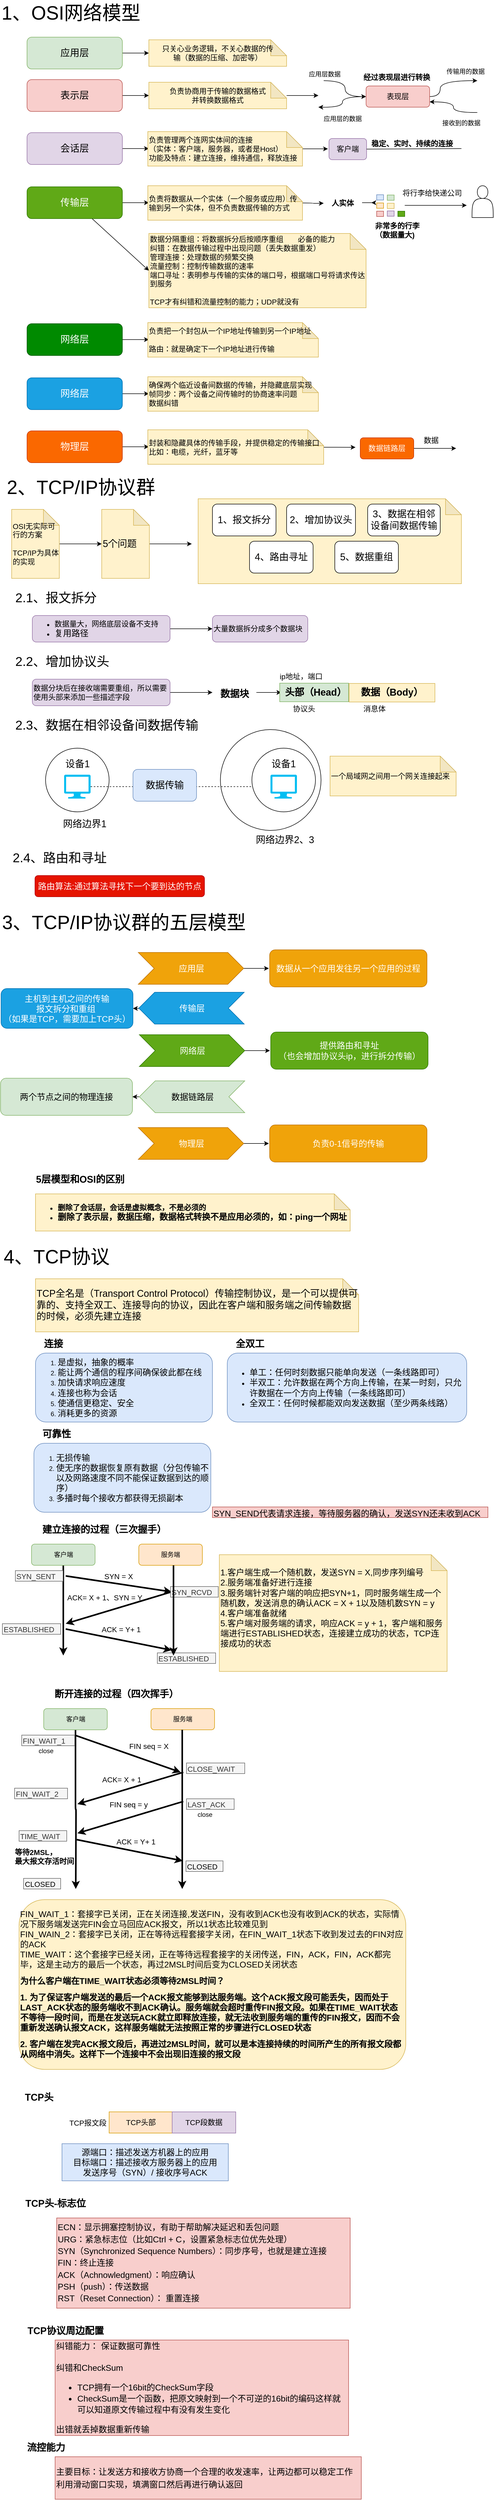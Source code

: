 <mxfile version="14.7.6" type="github">
  <diagram id="YFZ1StwL8h3iIWw-ndXK" name="第 1 页">
    <mxGraphModel dx="1038" dy="548" grid="1" gridSize="10" guides="1" tooltips="1" connect="1" arrows="1" fold="1" page="1" pageScale="1" pageWidth="827" pageHeight="1169" math="0" shadow="0">
      <root>
        <mxCell id="0" />
        <mxCell id="1" parent="0" />
        <mxCell id="ad5bp3dyQ1IMap2EAhqc-1" value="" style="ellipse;whiteSpace=wrap;html=1;aspect=fixed;" vertex="1" parent="1">
          <mxGeometry x="415" y="1375" width="190" height="190" as="geometry" />
        </mxCell>
        <mxCell id="ad5bp3dyQ1IMap2EAhqc-2" value="" style="ellipse;whiteSpace=wrap;html=1;aspect=fixed;" vertex="1" parent="1">
          <mxGeometry x="85" y="1410" width="120" height="120" as="geometry" />
        </mxCell>
        <mxCell id="ad5bp3dyQ1IMap2EAhqc-3" value="" style="shape=note;whiteSpace=wrap;html=1;backgroundOutline=1;darkOpacity=0.05;fillColor=#fff2cc;strokeColor=#d6b656;" vertex="1" parent="1">
          <mxGeometry x="373" y="940" width="497" height="160" as="geometry" />
        </mxCell>
        <mxCell id="ad5bp3dyQ1IMap2EAhqc-4" value="&lt;span style=&quot;font-size: 36px&quot;&gt;1、OSI网络模型&lt;/span&gt;" style="text;html=1;resizable=0;points=[];autosize=1;align=left;verticalAlign=top;spacingTop=-4;" vertex="1" parent="1">
          <mxGeometry width="280" height="20" as="geometry" />
        </mxCell>
        <mxCell id="ad5bp3dyQ1IMap2EAhqc-5" value="" style="edgeStyle=orthogonalEdgeStyle;rounded=0;orthogonalLoop=1;jettySize=auto;html=1;" edge="1" parent="1" source="ad5bp3dyQ1IMap2EAhqc-6">
          <mxGeometry relative="1" as="geometry">
            <mxPoint x="280" y="100" as="targetPoint" />
          </mxGeometry>
        </mxCell>
        <mxCell id="ad5bp3dyQ1IMap2EAhqc-6" value="&lt;font style=&quot;font-size: 18px&quot;&gt;应用层&lt;/font&gt;" style="rounded=1;whiteSpace=wrap;html=1;fillColor=#d5e8d4;strokeColor=#82b366;" vertex="1" parent="1">
          <mxGeometry x="50" y="70" width="180" height="60" as="geometry" />
        </mxCell>
        <mxCell id="ad5bp3dyQ1IMap2EAhqc-7" style="edgeStyle=orthogonalEdgeStyle;curved=1;rounded=0;orthogonalLoop=1;jettySize=auto;html=1;entryX=0;entryY=0.5;entryDx=0;entryDy=0;" edge="1" parent="1" target="ad5bp3dyQ1IMap2EAhqc-15">
          <mxGeometry relative="1" as="geometry">
            <mxPoint x="610" y="152" as="sourcePoint" />
          </mxGeometry>
        </mxCell>
        <mxCell id="ad5bp3dyQ1IMap2EAhqc-8" value="&lt;font style=&quot;font-size: 14px&quot;&gt;只关心业务逻辑，不关心数据的传&lt;br&gt;输（数据的压缩、加密等）&lt;/font&gt;" style="shape=note;whiteSpace=wrap;html=1;backgroundOutline=1;darkOpacity=0.05;fillColor=#fff2cc;strokeColor=#d6b656;" vertex="1" parent="1">
          <mxGeometry x="280" y="75" width="260" height="50" as="geometry" />
        </mxCell>
        <mxCell id="ad5bp3dyQ1IMap2EAhqc-9" value="" style="edgeStyle=orthogonalEdgeStyle;rounded=0;orthogonalLoop=1;jettySize=auto;html=1;" edge="1" parent="1" source="ad5bp3dyQ1IMap2EAhqc-10">
          <mxGeometry relative="1" as="geometry">
            <mxPoint x="280" y="180" as="targetPoint" />
          </mxGeometry>
        </mxCell>
        <mxCell id="ad5bp3dyQ1IMap2EAhqc-10" value="&lt;font style=&quot;font-size: 18px&quot;&gt;表示层&lt;/font&gt;" style="rounded=1;whiteSpace=wrap;html=1;fillColor=#f8cecc;strokeColor=#b85450;" vertex="1" parent="1">
          <mxGeometry x="50" y="150" width="180" height="60" as="geometry" />
        </mxCell>
        <mxCell id="ad5bp3dyQ1IMap2EAhqc-11" value="" style="edgeStyle=orthogonalEdgeStyle;rounded=0;orthogonalLoop=1;jettySize=auto;html=1;" edge="1" parent="1" source="ad5bp3dyQ1IMap2EAhqc-12">
          <mxGeometry relative="1" as="geometry">
            <mxPoint x="600" y="180" as="targetPoint" />
          </mxGeometry>
        </mxCell>
        <mxCell id="ad5bp3dyQ1IMap2EAhqc-12" value="&lt;font style=&quot;font-size: 14px&quot;&gt;负责协商用于传输的数据格式&lt;br&gt;并转换数据格式&lt;/font&gt;" style="shape=note;whiteSpace=wrap;html=1;backgroundOutline=1;darkOpacity=0.05;fillColor=#fff2cc;strokeColor=#d6b656;" vertex="1" parent="1">
          <mxGeometry x="280" y="155" width="260" height="50" as="geometry" />
        </mxCell>
        <mxCell id="ad5bp3dyQ1IMap2EAhqc-13" value="" style="edgeStyle=orthogonalEdgeStyle;curved=1;rounded=0;orthogonalLoop=1;jettySize=auto;html=1;" edge="1" parent="1" source="ad5bp3dyQ1IMap2EAhqc-15">
          <mxGeometry relative="1" as="geometry">
            <mxPoint x="900" y="152" as="targetPoint" />
            <Array as="points">
              <mxPoint x="830" y="182" />
              <mxPoint x="830" y="152" />
            </Array>
          </mxGeometry>
        </mxCell>
        <mxCell id="ad5bp3dyQ1IMap2EAhqc-14" style="edgeStyle=orthogonalEdgeStyle;curved=1;rounded=0;orthogonalLoop=1;jettySize=auto;html=1;" edge="1" parent="1" source="ad5bp3dyQ1IMap2EAhqc-15">
          <mxGeometry relative="1" as="geometry">
            <mxPoint x="600" y="202" as="targetPoint" />
          </mxGeometry>
        </mxCell>
        <mxCell id="ad5bp3dyQ1IMap2EAhqc-15" value="&lt;font style=&quot;font-size: 14px&quot;&gt;表现层&lt;/font&gt;" style="rounded=1;whiteSpace=wrap;html=1;fillColor=#f8cecc;strokeColor=#b85450;" vertex="1" parent="1">
          <mxGeometry x="690" y="162" width="120" height="40" as="geometry" />
        </mxCell>
        <mxCell id="ad5bp3dyQ1IMap2EAhqc-16" value="应用层数据" style="text;html=1;resizable=0;points=[];autosize=1;align=left;verticalAlign=top;spacingTop=-4;" vertex="1" parent="1">
          <mxGeometry x="580" y="130" width="80" height="20" as="geometry" />
        </mxCell>
        <mxCell id="ad5bp3dyQ1IMap2EAhqc-17" value="传输用的数据" style="text;html=1;resizable=0;points=[];autosize=1;align=left;verticalAlign=top;spacingTop=-4;" vertex="1" parent="1">
          <mxGeometry x="840" y="125" width="90" height="20" as="geometry" />
        </mxCell>
        <mxCell id="ad5bp3dyQ1IMap2EAhqc-18" value="&lt;font style=&quot;font-size: 14px&quot;&gt;&lt;b&gt;经过表现层进行转换&lt;/b&gt;&lt;/font&gt;" style="text;html=1;resizable=0;points=[];autosize=1;align=left;verticalAlign=top;spacingTop=-4;" vertex="1" parent="1">
          <mxGeometry x="683" y="135" width="140" height="20" as="geometry" />
        </mxCell>
        <mxCell id="ad5bp3dyQ1IMap2EAhqc-19" value="" style="edgeStyle=orthogonalEdgeStyle;rounded=0;orthogonalLoop=1;jettySize=auto;html=1;entryX=1;entryY=0.75;entryDx=0;entryDy=0;curved=1;" edge="1" parent="1" target="ad5bp3dyQ1IMap2EAhqc-15">
          <mxGeometry relative="1" as="geometry">
            <mxPoint x="900" y="212" as="sourcePoint" />
            <mxPoint x="550" y="202" as="targetPoint" />
          </mxGeometry>
        </mxCell>
        <mxCell id="ad5bp3dyQ1IMap2EAhqc-20" value="接收到的数据" style="text;html=1;resizable=0;points=[];autosize=1;align=left;verticalAlign=top;spacingTop=-4;" vertex="1" parent="1">
          <mxGeometry x="832" y="222" width="90" height="20" as="geometry" />
        </mxCell>
        <mxCell id="ad5bp3dyQ1IMap2EAhqc-21" value="应用层的数据" style="text;html=1;resizable=0;points=[];autosize=1;align=left;verticalAlign=top;spacingTop=-4;" vertex="1" parent="1">
          <mxGeometry x="608" y="214" width="90" height="20" as="geometry" />
        </mxCell>
        <mxCell id="ad5bp3dyQ1IMap2EAhqc-22" value="" style="edgeStyle=orthogonalEdgeStyle;rounded=0;orthogonalLoop=1;jettySize=auto;html=1;" edge="1" parent="1" source="ad5bp3dyQ1IMap2EAhqc-23">
          <mxGeometry relative="1" as="geometry">
            <mxPoint x="280" y="280" as="targetPoint" />
          </mxGeometry>
        </mxCell>
        <mxCell id="ad5bp3dyQ1IMap2EAhqc-23" value="&lt;font style=&quot;font-size: 18px&quot;&gt;会话层&lt;/font&gt;" style="rounded=1;whiteSpace=wrap;html=1;fillColor=#e1d5e7;strokeColor=#9673a6;" vertex="1" parent="1">
          <mxGeometry x="50" y="250" width="180" height="60" as="geometry" />
        </mxCell>
        <mxCell id="ad5bp3dyQ1IMap2EAhqc-24" value="" style="edgeStyle=orthogonalEdgeStyle;curved=1;rounded=0;orthogonalLoop=1;jettySize=auto;html=1;" edge="1" parent="1" source="ad5bp3dyQ1IMap2EAhqc-25">
          <mxGeometry relative="1" as="geometry">
            <mxPoint x="618" y="280.5" as="targetPoint" />
          </mxGeometry>
        </mxCell>
        <mxCell id="ad5bp3dyQ1IMap2EAhqc-25" value="&lt;font style=&quot;font-size: 14px&quot;&gt;负责管理两个连网实体间的连接&lt;br&gt;（实体：客户端，服务器，或者是Host）&lt;br&gt;功能及特点：建立连接，维持通信，释放连接&lt;br&gt;&lt;/font&gt;" style="shape=note;whiteSpace=wrap;html=1;backgroundOutline=1;darkOpacity=0.05;fillColor=#fff2cc;strokeColor=#d6b656;align=left;" vertex="1" parent="1">
          <mxGeometry x="278" y="248" width="292" height="65" as="geometry" />
        </mxCell>
        <mxCell id="ad5bp3dyQ1IMap2EAhqc-26" value="&lt;font style=&quot;font-size: 14px&quot;&gt;客户端&lt;/font&gt;" style="rounded=1;whiteSpace=wrap;html=1;fillColor=#e1d5e7;strokeColor=#9673a6;" vertex="1" parent="1">
          <mxGeometry x="620" y="261" width="71" height="40" as="geometry" />
        </mxCell>
        <mxCell id="ad5bp3dyQ1IMap2EAhqc-27" value="" style="endArrow=none;html=1;exitX=1;exitY=0.5;exitDx=0;exitDy=0;entryX=0;entryY=0.5;entryDx=0;entryDy=0;" edge="1" parent="1" source="ad5bp3dyQ1IMap2EAhqc-26">
          <mxGeometry width="50" height="50" relative="1" as="geometry">
            <mxPoint x="760" y="300.5" as="sourcePoint" />
            <mxPoint x="870" y="280" as="targetPoint" />
          </mxGeometry>
        </mxCell>
        <mxCell id="ad5bp3dyQ1IMap2EAhqc-28" value="&lt;font style=&quot;font-size: 14px&quot;&gt;&lt;b&gt;稳定、实时、持续的连接&lt;/b&gt;&lt;/font&gt;" style="text;html=1;resizable=0;points=[];autosize=1;align=left;verticalAlign=top;spacingTop=-4;" vertex="1" parent="1">
          <mxGeometry x="698" y="260" width="170" height="20" as="geometry" />
        </mxCell>
        <mxCell id="ad5bp3dyQ1IMap2EAhqc-29" value="" style="edgeStyle=orthogonalEdgeStyle;rounded=0;orthogonalLoop=1;jettySize=auto;html=1;" edge="1" parent="1" source="ad5bp3dyQ1IMap2EAhqc-31">
          <mxGeometry relative="1" as="geometry">
            <mxPoint x="280" y="382" as="targetPoint" />
          </mxGeometry>
        </mxCell>
        <mxCell id="ad5bp3dyQ1IMap2EAhqc-30" style="edgeStyle=none;rounded=0;orthogonalLoop=1;jettySize=auto;html=1;entryX=0;entryY=0.5;entryDx=0;entryDy=0;entryPerimeter=0;" edge="1" parent="1" source="ad5bp3dyQ1IMap2EAhqc-31" target="ad5bp3dyQ1IMap2EAhqc-47">
          <mxGeometry relative="1" as="geometry">
            <mxPoint x="280" y="470" as="targetPoint" />
          </mxGeometry>
        </mxCell>
        <mxCell id="ad5bp3dyQ1IMap2EAhqc-31" value="&lt;font style=&quot;font-size: 18px&quot;&gt;传输层&lt;/font&gt;" style="rounded=1;whiteSpace=wrap;html=1;fillColor=#60a917;strokeColor=#2D7600;fontColor=#ffffff;" vertex="1" parent="1">
          <mxGeometry x="50" y="352" width="180" height="60" as="geometry" />
        </mxCell>
        <mxCell id="ad5bp3dyQ1IMap2EAhqc-32" value="" style="edgeStyle=orthogonalEdgeStyle;curved=1;rounded=0;orthogonalLoop=1;jettySize=auto;html=1;" edge="1" parent="1" source="ad5bp3dyQ1IMap2EAhqc-33">
          <mxGeometry relative="1" as="geometry">
            <mxPoint x="610" y="383" as="targetPoint" />
          </mxGeometry>
        </mxCell>
        <mxCell id="ad5bp3dyQ1IMap2EAhqc-33" value="&lt;font style=&quot;font-size: 14px&quot;&gt;负责将数据从一个实体（一个服务或应用）传输到另一个实体，但不负责数据传输的方式&lt;br&gt;&lt;/font&gt;" style="shape=note;whiteSpace=wrap;html=1;backgroundOutline=1;darkOpacity=0.05;fillColor=#fff2cc;strokeColor=#d6b656;align=left;" vertex="1" parent="1">
          <mxGeometry x="278" y="350" width="292" height="65" as="geometry" />
        </mxCell>
        <mxCell id="ad5bp3dyQ1IMap2EAhqc-34" value="" style="edgeStyle=orthogonalEdgeStyle;curved=1;rounded=0;orthogonalLoop=1;jettySize=auto;html=1;" edge="1" parent="1" source="ad5bp3dyQ1IMap2EAhqc-35">
          <mxGeometry relative="1" as="geometry">
            <mxPoint x="700" y="382" as="targetPoint" />
          </mxGeometry>
        </mxCell>
        <mxCell id="ad5bp3dyQ1IMap2EAhqc-35" value="&lt;font style=&quot;font-size: 14px&quot;&gt;&lt;b&gt;人实体&lt;/b&gt;&lt;/font&gt;" style="text;html=1;resizable=0;points=[];autosize=1;align=left;verticalAlign=top;spacingTop=-4;" vertex="1" parent="1">
          <mxGeometry x="622.5" y="372" width="60" height="20" as="geometry" />
        </mxCell>
        <mxCell id="ad5bp3dyQ1IMap2EAhqc-36" value="" style="rounded=0;whiteSpace=wrap;html=1;fillColor=#dae8fc;strokeColor=#6c8ebf;" vertex="1" parent="1">
          <mxGeometry x="710" y="367" width="13" height="10" as="geometry" />
        </mxCell>
        <mxCell id="ad5bp3dyQ1IMap2EAhqc-37" value="" style="rounded=0;whiteSpace=wrap;html=1;fillColor=#d5e8d4;strokeColor=#82b366;" vertex="1" parent="1">
          <mxGeometry x="730" y="367.5" width="13" height="10" as="geometry" />
        </mxCell>
        <mxCell id="ad5bp3dyQ1IMap2EAhqc-38" value="" style="rounded=0;whiteSpace=wrap;html=1;fillColor=#ffe6cc;strokeColor=#d79b00;" vertex="1" parent="1">
          <mxGeometry x="710" y="382.5" width="13" height="10" as="geometry" />
        </mxCell>
        <mxCell id="ad5bp3dyQ1IMap2EAhqc-39" value="" style="edgeStyle=orthogonalEdgeStyle;curved=1;rounded=0;orthogonalLoop=1;jettySize=auto;html=1;" edge="1" parent="1">
          <mxGeometry relative="1" as="geometry">
            <mxPoint x="763" y="387" as="sourcePoint" />
            <mxPoint x="880" y="387" as="targetPoint" />
          </mxGeometry>
        </mxCell>
        <mxCell id="ad5bp3dyQ1IMap2EAhqc-40" value="" style="rounded=0;whiteSpace=wrap;html=1;fillColor=#fff2cc;strokeColor=#d6b656;" vertex="1" parent="1">
          <mxGeometry x="730" y="383" width="13" height="10" as="geometry" />
        </mxCell>
        <mxCell id="ad5bp3dyQ1IMap2EAhqc-41" value="" style="rounded=0;whiteSpace=wrap;html=1;fillColor=#f8cecc;strokeColor=#b85450;" vertex="1" parent="1">
          <mxGeometry x="710" y="398" width="13" height="10" as="geometry" />
        </mxCell>
        <mxCell id="ad5bp3dyQ1IMap2EAhqc-42" value="" style="rounded=0;whiteSpace=wrap;html=1;fillColor=#e1d5e7;strokeColor=#9673a6;" vertex="1" parent="1">
          <mxGeometry x="730" y="397.5" width="13" height="10" as="geometry" />
        </mxCell>
        <mxCell id="ad5bp3dyQ1IMap2EAhqc-43" value="" style="rounded=0;whiteSpace=wrap;html=1;fillColor=#60a917;strokeColor=#2D7600;fontColor=#ffffff;" vertex="1" parent="1">
          <mxGeometry x="750" y="398" width="13" height="10" as="geometry" />
        </mxCell>
        <mxCell id="ad5bp3dyQ1IMap2EAhqc-44" value="&lt;font style=&quot;font-size: 14px&quot;&gt;&lt;b&gt;非常多的行李&lt;br&gt;（数据量大)&lt;/b&gt;&lt;/font&gt;" style="text;html=1;resizable=0;points=[];autosize=1;align=left;verticalAlign=top;spacingTop=-4;" vertex="1" parent="1">
          <mxGeometry x="705" y="415" width="100" height="30" as="geometry" />
        </mxCell>
        <mxCell id="ad5bp3dyQ1IMap2EAhqc-45" value="&lt;font style=&quot;font-size: 14px&quot;&gt;将行李给快递公司&lt;/font&gt;" style="text;html=1;resizable=0;points=[];autosize=1;align=left;verticalAlign=top;spacingTop=-4;" vertex="1" parent="1">
          <mxGeometry x="756.5" y="352.5" width="130" height="20" as="geometry" />
        </mxCell>
        <mxCell id="ad5bp3dyQ1IMap2EAhqc-46" value="" style="shape=actor;whiteSpace=wrap;html=1;" vertex="1" parent="1">
          <mxGeometry x="890" y="350" width="40" height="60" as="geometry" />
        </mxCell>
        <mxCell id="ad5bp3dyQ1IMap2EAhqc-47" value="&lt;font style=&quot;font-size: 14px&quot;&gt;数据分隔重组：将数据拆分后按顺序重组&amp;nbsp; &amp;nbsp; &amp;nbsp; &amp;nbsp;必备的能力&lt;br&gt;纠错：在数据传输过程中出现问题（丢失数据重发）&lt;br&gt;管理连接：处理数据的频繁交换&lt;br&gt;流量控制：控制传输数据的速率&lt;br&gt;端口寻址：表明参与传输的实体的端口号，根据端口号将请求传达到服务&lt;br&gt;&lt;br&gt;TCP才有纠错和流量控制的能力；UDP就没有&lt;br&gt;&lt;/font&gt;" style="shape=note;whiteSpace=wrap;html=1;backgroundOutline=1;darkOpacity=0.05;fillColor=#fff2cc;strokeColor=#d6b656;align=left;" vertex="1" parent="1">
          <mxGeometry x="280" y="440" width="410" height="140" as="geometry" />
        </mxCell>
        <mxCell id="ad5bp3dyQ1IMap2EAhqc-48" value="" style="edgeStyle=orthogonalEdgeStyle;rounded=0;orthogonalLoop=1;jettySize=auto;html=1;" edge="1" parent="1" source="ad5bp3dyQ1IMap2EAhqc-49">
          <mxGeometry relative="1" as="geometry">
            <mxPoint x="280" y="640" as="targetPoint" />
          </mxGeometry>
        </mxCell>
        <mxCell id="ad5bp3dyQ1IMap2EAhqc-49" value="&lt;font style=&quot;font-size: 18px&quot;&gt;网络层&lt;/font&gt;" style="rounded=1;whiteSpace=wrap;html=1;fillColor=#008a00;strokeColor=#005700;fontColor=#ffffff;" vertex="1" parent="1">
          <mxGeometry x="50" y="610" width="180" height="60" as="geometry" />
        </mxCell>
        <mxCell id="ad5bp3dyQ1IMap2EAhqc-50" value="&lt;font style=&quot;font-size: 14px&quot;&gt;负责把一个封包从一个IP地址传输到另一个IP地址&lt;br&gt;&lt;br&gt;路由：就是确定下一个IP地址进行传输&lt;br&gt;&lt;/font&gt;" style="shape=note;whiteSpace=wrap;html=1;backgroundOutline=1;darkOpacity=0.05;fillColor=#fff2cc;strokeColor=#d6b656;align=left;" vertex="1" parent="1">
          <mxGeometry x="278" y="608" width="322" height="65" as="geometry" />
        </mxCell>
        <mxCell id="ad5bp3dyQ1IMap2EAhqc-51" value="" style="edgeStyle=orthogonalEdgeStyle;rounded=0;orthogonalLoop=1;jettySize=auto;html=1;" edge="1" parent="1" source="ad5bp3dyQ1IMap2EAhqc-52">
          <mxGeometry relative="1" as="geometry">
            <mxPoint x="280" y="742" as="targetPoint" />
          </mxGeometry>
        </mxCell>
        <mxCell id="ad5bp3dyQ1IMap2EAhqc-52" value="&lt;font style=&quot;font-size: 18px&quot;&gt;网络层&lt;/font&gt;" style="rounded=1;whiteSpace=wrap;html=1;fillColor=#1ba1e2;strokeColor=#006EAF;fontColor=#ffffff;" vertex="1" parent="1">
          <mxGeometry x="50" y="712" width="180" height="60" as="geometry" />
        </mxCell>
        <mxCell id="ad5bp3dyQ1IMap2EAhqc-53" value="&lt;font style=&quot;font-size: 14px&quot;&gt;确保两个临近设备间数据的传输，并隐藏底层实现&lt;br&gt;帧同步：两个设备之间传输时的协商速率问题&lt;br&gt;数据纠错&lt;br&gt;&lt;/font&gt;" style="shape=note;whiteSpace=wrap;html=1;backgroundOutline=1;darkOpacity=0.05;fillColor=#fff2cc;strokeColor=#d6b656;align=left;" vertex="1" parent="1">
          <mxGeometry x="278" y="710" width="322" height="65" as="geometry" />
        </mxCell>
        <mxCell id="ad5bp3dyQ1IMap2EAhqc-54" value="" style="edgeStyle=orthogonalEdgeStyle;rounded=0;orthogonalLoop=1;jettySize=auto;html=1;" edge="1" parent="1" source="ad5bp3dyQ1IMap2EAhqc-55">
          <mxGeometry relative="1" as="geometry">
            <mxPoint x="280" y="842" as="targetPoint" />
          </mxGeometry>
        </mxCell>
        <mxCell id="ad5bp3dyQ1IMap2EAhqc-55" value="&lt;font style=&quot;font-size: 18px&quot;&gt;物理层&lt;/font&gt;" style="rounded=1;whiteSpace=wrap;html=1;fillColor=#fa6800;strokeColor=#C73500;fontColor=#ffffff;" vertex="1" parent="1">
          <mxGeometry x="50" y="812" width="180" height="60" as="geometry" />
        </mxCell>
        <mxCell id="ad5bp3dyQ1IMap2EAhqc-56" value="" style="edgeStyle=none;rounded=0;orthogonalLoop=1;jettySize=auto;html=1;" edge="1" parent="1" source="ad5bp3dyQ1IMap2EAhqc-57">
          <mxGeometry relative="1" as="geometry">
            <mxPoint x="670" y="843" as="targetPoint" />
          </mxGeometry>
        </mxCell>
        <mxCell id="ad5bp3dyQ1IMap2EAhqc-57" value="&lt;font style=&quot;font-size: 14px&quot;&gt;封装和隐藏具体的传输手段，并提供稳定的传输接口&lt;br&gt;比如：电缆，光纤，蓝牙等&lt;br&gt;&lt;/font&gt;" style="shape=note;whiteSpace=wrap;html=1;backgroundOutline=1;darkOpacity=0.05;fillColor=#fff2cc;strokeColor=#d6b656;align=left;" vertex="1" parent="1">
          <mxGeometry x="278" y="810" width="332" height="65" as="geometry" />
        </mxCell>
        <mxCell id="ad5bp3dyQ1IMap2EAhqc-58" value="" style="edgeStyle=none;rounded=0;orthogonalLoop=1;jettySize=auto;html=1;" edge="1" parent="1" source="ad5bp3dyQ1IMap2EAhqc-59">
          <mxGeometry relative="1" as="geometry">
            <mxPoint x="860" y="845" as="targetPoint" />
          </mxGeometry>
        </mxCell>
        <mxCell id="ad5bp3dyQ1IMap2EAhqc-59" value="&lt;font style=&quot;font-size: 14px&quot;&gt;数据链路层&lt;/font&gt;" style="rounded=1;whiteSpace=wrap;html=1;fillColor=#fa6800;strokeColor=#C73500;fontColor=#ffffff;" vertex="1" parent="1">
          <mxGeometry x="679" y="825" width="101" height="40" as="geometry" />
        </mxCell>
        <mxCell id="ad5bp3dyQ1IMap2EAhqc-60" value="&lt;font style=&quot;font-size: 14px&quot;&gt;数据&lt;/font&gt;" style="text;html=1;resizable=0;points=[];autosize=1;align=left;verticalAlign=top;spacingTop=-4;" vertex="1" parent="1">
          <mxGeometry x="797" y="819" width="40" height="20" as="geometry" />
        </mxCell>
        <mxCell id="ad5bp3dyQ1IMap2EAhqc-61" value="&lt;font style=&quot;font-size: 36px&quot;&gt;2、TCP/IP协议群&lt;/font&gt;" style="text;html=1;" vertex="1" parent="1">
          <mxGeometry x="10" y="890" width="110" height="30" as="geometry" />
        </mxCell>
        <mxCell id="ad5bp3dyQ1IMap2EAhqc-62" value="" style="edgeStyle=none;rounded=0;orthogonalLoop=1;jettySize=auto;html=1;" edge="1" parent="1" source="ad5bp3dyQ1IMap2EAhqc-63" target="ad5bp3dyQ1IMap2EAhqc-65">
          <mxGeometry relative="1" as="geometry" />
        </mxCell>
        <mxCell id="ad5bp3dyQ1IMap2EAhqc-63" value="&lt;font style=&quot;font-size: 14px&quot;&gt;OSI无实际可行的方案&lt;br&gt;&lt;br&gt;TCP/IP为具体的实现&lt;/font&gt;" style="shape=note;whiteSpace=wrap;html=1;backgroundOutline=1;darkOpacity=0.05;direction=east;fillColor=#fff2cc;strokeColor=#d6b656;align=left;" vertex="1" parent="1">
          <mxGeometry x="21" y="960" width="90" height="130" as="geometry" />
        </mxCell>
        <mxCell id="ad5bp3dyQ1IMap2EAhqc-64" value="" style="edgeStyle=none;rounded=0;orthogonalLoop=1;jettySize=auto;html=1;" edge="1" parent="1" source="ad5bp3dyQ1IMap2EAhqc-65">
          <mxGeometry relative="1" as="geometry">
            <mxPoint x="361" y="1025" as="targetPoint" />
          </mxGeometry>
        </mxCell>
        <mxCell id="ad5bp3dyQ1IMap2EAhqc-65" value="&lt;font style=&quot;font-size: 18px&quot;&gt;5个问题&lt;/font&gt;" style="shape=note;whiteSpace=wrap;html=1;backgroundOutline=1;darkOpacity=0.05;direction=east;fillColor=#fff2cc;strokeColor=#d6b656;align=left;" vertex="1" parent="1">
          <mxGeometry x="191" y="960" width="90" height="130" as="geometry" />
        </mxCell>
        <mxCell id="ad5bp3dyQ1IMap2EAhqc-66" value="&lt;font style=&quot;font-size: 18px&quot;&gt;1、报文拆分&lt;/font&gt;" style="rounded=1;whiteSpace=wrap;html=1;" vertex="1" parent="1">
          <mxGeometry x="400" y="950" width="120" height="60" as="geometry" />
        </mxCell>
        <mxCell id="ad5bp3dyQ1IMap2EAhqc-67" value="&lt;font style=&quot;font-size: 18px&quot;&gt;2、增加协议头&lt;/font&gt;" style="rounded=1;whiteSpace=wrap;html=1;" vertex="1" parent="1">
          <mxGeometry x="540" y="950" width="130" height="60" as="geometry" />
        </mxCell>
        <mxCell id="ad5bp3dyQ1IMap2EAhqc-68" value="&lt;font style=&quot;font-size: 18px&quot;&gt;3、数据在相邻设备间数据传输&lt;/font&gt;" style="rounded=1;whiteSpace=wrap;html=1;" vertex="1" parent="1">
          <mxGeometry x="693" y="950" width="137" height="60" as="geometry" />
        </mxCell>
        <mxCell id="ad5bp3dyQ1IMap2EAhqc-69" value="&lt;font style=&quot;font-size: 18px&quot;&gt;4、路由寻址&lt;/font&gt;" style="rounded=1;whiteSpace=wrap;html=1;" vertex="1" parent="1">
          <mxGeometry x="470" y="1020" width="120" height="60" as="geometry" />
        </mxCell>
        <mxCell id="ad5bp3dyQ1IMap2EAhqc-70" value="&lt;font style=&quot;font-size: 18px&quot;&gt;5、数据重组&lt;/font&gt;" style="rounded=1;whiteSpace=wrap;html=1;" vertex="1" parent="1">
          <mxGeometry x="631" y="1020" width="120" height="60" as="geometry" />
        </mxCell>
        <mxCell id="ad5bp3dyQ1IMap2EAhqc-71" value="&lt;font style=&quot;font-size: 24px&quot;&gt;2.1、报文拆分&lt;/font&gt;" style="text;html=1;resizable=0;points=[];autosize=1;align=left;verticalAlign=top;spacingTop=-4;" vertex="1" parent="1">
          <mxGeometry x="26" y="1110" width="170" height="20" as="geometry" />
        </mxCell>
        <mxCell id="ad5bp3dyQ1IMap2EAhqc-72" value="" style="edgeStyle=none;rounded=0;orthogonalLoop=1;jettySize=auto;html=1;" edge="1" parent="1" source="ad5bp3dyQ1IMap2EAhqc-73" target="ad5bp3dyQ1IMap2EAhqc-74">
          <mxGeometry relative="1" as="geometry" />
        </mxCell>
        <mxCell id="ad5bp3dyQ1IMap2EAhqc-73" value="&lt;ul&gt;&lt;li&gt;&lt;font style=&quot;font-size: 14px&quot;&gt;数据量大，网络底层设备不支持&lt;/font&gt;&lt;/li&gt;&lt;li&gt;&lt;font size=&quot;3&quot;&gt;复用路径&lt;/font&gt;&lt;/li&gt;&lt;/ul&gt;" style="rounded=1;whiteSpace=wrap;html=1;align=left;fillColor=#e1d5e7;strokeColor=#9673a6;" vertex="1" parent="1">
          <mxGeometry x="60" y="1160" width="260" height="50" as="geometry" />
        </mxCell>
        <mxCell id="ad5bp3dyQ1IMap2EAhqc-74" value="&lt;span style=&quot;font-size: 14px&quot;&gt;大量数据拆分成多个数据块&lt;/span&gt;" style="rounded=1;whiteSpace=wrap;html=1;align=left;fillColor=#e1d5e7;strokeColor=#9673a6;" vertex="1" parent="1">
          <mxGeometry x="400" y="1160" width="180" height="50" as="geometry" />
        </mxCell>
        <mxCell id="ad5bp3dyQ1IMap2EAhqc-75" value="&lt;font style=&quot;font-size: 24px&quot;&gt;2.2、增加协议头&lt;/font&gt;" style="text;html=1;resizable=0;points=[];autosize=1;align=left;verticalAlign=top;spacingTop=-4;" vertex="1" parent="1">
          <mxGeometry x="26" y="1230" width="190" height="20" as="geometry" />
        </mxCell>
        <mxCell id="ad5bp3dyQ1IMap2EAhqc-76" value="" style="edgeStyle=none;rounded=0;orthogonalLoop=1;jettySize=auto;html=1;" edge="1" parent="1" source="ad5bp3dyQ1IMap2EAhqc-77">
          <mxGeometry relative="1" as="geometry">
            <mxPoint x="400" y="1305" as="targetPoint" />
          </mxGeometry>
        </mxCell>
        <mxCell id="ad5bp3dyQ1IMap2EAhqc-77" value="&lt;div&gt;&lt;span style=&quot;font-size: 14px&quot;&gt;数据分块后在接收端需要重组，所以需要使用头部来添加一些描述字段&lt;/span&gt;&lt;/div&gt;" style="rounded=1;whiteSpace=wrap;html=1;align=left;fillColor=#e1d5e7;strokeColor=#9673a6;" vertex="1" parent="1">
          <mxGeometry x="60" y="1280" width="260" height="50" as="geometry" />
        </mxCell>
        <mxCell id="ad5bp3dyQ1IMap2EAhqc-78" value="" style="edgeStyle=none;rounded=0;orthogonalLoop=1;jettySize=auto;html=1;" edge="1" parent="1" source="ad5bp3dyQ1IMap2EAhqc-79" target="ad5bp3dyQ1IMap2EAhqc-82">
          <mxGeometry relative="1" as="geometry" />
        </mxCell>
        <mxCell id="ad5bp3dyQ1IMap2EAhqc-79" value="&lt;font style=&quot;font-size: 18px&quot;&gt;&lt;b&gt;数据块&lt;/b&gt;&lt;/font&gt;" style="text;html=1;resizable=0;points=[];autosize=1;align=left;verticalAlign=top;spacingTop=-4;" vertex="1" parent="1">
          <mxGeometry x="413" y="1295" width="70" height="20" as="geometry" />
        </mxCell>
        <mxCell id="ad5bp3dyQ1IMap2EAhqc-80" value="&lt;font color=&quot;rgba(0, 0, 0, 0)&quot; face=&quot;helvetica, arial, sans-serif&quot;&gt;&lt;span style=&quot;font-size: 0px&quot;&gt;as地方&lt;/span&gt;&lt;/font&gt;" style="rounded=0;whiteSpace=wrap;html=1;fillColor=#d5e8d4;strokeColor=#82b366;" vertex="1" parent="1">
          <mxGeometry x="527" y="1287.5" width="130" height="35" as="geometry" />
        </mxCell>
        <mxCell id="ad5bp3dyQ1IMap2EAhqc-81" value="&lt;span style=&quot;color: rgba(0 , 0 , 0 , 0) ; font-family: &amp;#34;helvetica&amp;#34; , &amp;#34;arial&amp;#34; , sans-serif ; font-size: 0px&quot;&gt;多动动&lt;/span&gt;" style="rounded=0;whiteSpace=wrap;html=1;fillColor=#fff2cc;strokeColor=#d6b656;" vertex="1" parent="1">
          <mxGeometry x="658" y="1288" width="162" height="35" as="geometry" />
        </mxCell>
        <mxCell id="ad5bp3dyQ1IMap2EAhqc-82" value="&lt;b&gt;&lt;font style=&quot;font-size: 18px&quot;&gt;头部（Head）&lt;/font&gt;&lt;/b&gt;" style="text;html=1;strokeColor=none;fillColor=none;align=center;verticalAlign=middle;whiteSpace=wrap;rounded=0;" vertex="1" parent="1">
          <mxGeometry x="530" y="1295" width="130" height="20" as="geometry" />
        </mxCell>
        <mxCell id="ad5bp3dyQ1IMap2EAhqc-83" value="&lt;b&gt;&lt;font style=&quot;font-size: 18px&quot;&gt;数据（Body）&lt;/font&gt;&lt;/b&gt;" style="text;html=1;strokeColor=none;fillColor=none;align=center;verticalAlign=middle;whiteSpace=wrap;rounded=0;" vertex="1" parent="1">
          <mxGeometry x="677" y="1295" width="124" height="20" as="geometry" />
        </mxCell>
        <mxCell id="ad5bp3dyQ1IMap2EAhqc-84" value="&lt;font style=&quot;font-size: 14px&quot;&gt;协议头&lt;/font&gt;" style="text;html=1;resizable=0;points=[];autosize=1;align=left;verticalAlign=top;spacingTop=-4;" vertex="1" parent="1">
          <mxGeometry x="550" y="1325" width="60" height="20" as="geometry" />
        </mxCell>
        <mxCell id="ad5bp3dyQ1IMap2EAhqc-85" value="&lt;font style=&quot;font-size: 14px&quot;&gt;消息体&lt;/font&gt;" style="text;html=1;resizable=0;points=[];autosize=1;align=left;verticalAlign=top;spacingTop=-4;" vertex="1" parent="1">
          <mxGeometry x="682.5" y="1325" width="60" height="20" as="geometry" />
        </mxCell>
        <mxCell id="ad5bp3dyQ1IMap2EAhqc-86" value="&lt;font style=&quot;font-size: 14px&quot;&gt;ip地址，端口&lt;/font&gt;" style="text;html=1;resizable=0;points=[];autosize=1;align=left;verticalAlign=top;spacingTop=-4;" vertex="1" parent="1">
          <mxGeometry x="525" y="1264" width="100" height="20" as="geometry" />
        </mxCell>
        <mxCell id="ad5bp3dyQ1IMap2EAhqc-87" value="&lt;font style=&quot;font-size: 24px&quot;&gt;2.3、数据在相邻设备间数据传输&lt;/font&gt;" style="text;html=1;resizable=0;points=[];autosize=1;align=left;verticalAlign=top;spacingTop=-4;" vertex="1" parent="1">
          <mxGeometry x="26" y="1350" width="360" height="20" as="geometry" />
        </mxCell>
        <mxCell id="ad5bp3dyQ1IMap2EAhqc-88" value="" style="verticalLabelPosition=bottom;html=1;verticalAlign=top;align=center;strokeColor=none;fillColor=#00BEF2;shape=mxgraph.azure.computer;pointerEvents=1;" vertex="1" parent="1">
          <mxGeometry x="120" y="1460" width="50" height="45" as="geometry" />
        </mxCell>
        <mxCell id="ad5bp3dyQ1IMap2EAhqc-89" value="&lt;font style=&quot;font-size: 18px&quot;&gt;设备1&lt;/font&gt;" style="text;html=1;strokeColor=none;fillColor=none;align=center;verticalAlign=middle;whiteSpace=wrap;rounded=0;" vertex="1" parent="1">
          <mxGeometry x="117.5" y="1430" width="55" height="20" as="geometry" />
        </mxCell>
        <mxCell id="ad5bp3dyQ1IMap2EAhqc-90" value="&lt;font style=&quot;font-size: 18px&quot;&gt;网络边界1&lt;/font&gt;" style="text;html=1;resizable=0;points=[];autosize=1;align=left;verticalAlign=top;spacingTop=-4;" vertex="1" parent="1">
          <mxGeometry x="116" y="1540" width="100" height="20" as="geometry" />
        </mxCell>
        <mxCell id="ad5bp3dyQ1IMap2EAhqc-91" value="" style="endArrow=none;dashed=1;html=1;exitX=1;exitY=0.5;exitDx=0;exitDy=0;exitPerimeter=0;" edge="1" parent="1" source="ad5bp3dyQ1IMap2EAhqc-88" target="ad5bp3dyQ1IMap2EAhqc-93">
          <mxGeometry width="50" height="50" relative="1" as="geometry">
            <mxPoint x="10" y="1630" as="sourcePoint" />
            <mxPoint x="410" y="1480" as="targetPoint" />
          </mxGeometry>
        </mxCell>
        <mxCell id="ad5bp3dyQ1IMap2EAhqc-92" value="" style="ellipse;whiteSpace=wrap;html=1;aspect=fixed;" vertex="1" parent="1">
          <mxGeometry x="474.5" y="1410" width="120" height="120" as="geometry" />
        </mxCell>
        <mxCell id="ad5bp3dyQ1IMap2EAhqc-93" value="" style="verticalLabelPosition=bottom;html=1;verticalAlign=top;align=center;strokeColor=none;fillColor=#00BEF2;shape=mxgraph.azure.computer;pointerEvents=1;" vertex="1" parent="1">
          <mxGeometry x="509.5" y="1460" width="50" height="45" as="geometry" />
        </mxCell>
        <mxCell id="ad5bp3dyQ1IMap2EAhqc-94" value="&lt;font style=&quot;font-size: 18px&quot;&gt;设备1&lt;/font&gt;" style="text;html=1;strokeColor=none;fillColor=none;align=center;verticalAlign=middle;whiteSpace=wrap;rounded=0;" vertex="1" parent="1">
          <mxGeometry x="507" y="1430" width="55" height="20" as="geometry" />
        </mxCell>
        <mxCell id="ad5bp3dyQ1IMap2EAhqc-95" value="&lt;font style=&quot;font-size: 18px&quot;&gt;网络边界2、3&lt;/font&gt;" style="text;html=1;resizable=0;points=[];autosize=1;align=left;verticalAlign=top;spacingTop=-4;" vertex="1" parent="1">
          <mxGeometry x="480" y="1570" width="130" height="20" as="geometry" />
        </mxCell>
        <mxCell id="ad5bp3dyQ1IMap2EAhqc-96" value="&lt;font style=&quot;font-size: 18px&quot;&gt;数据传输&lt;/font&gt;" style="rounded=1;whiteSpace=wrap;html=1;fillColor=#dae8fc;strokeColor=#6c8ebf;" vertex="1" parent="1">
          <mxGeometry x="250" y="1450" width="120" height="60" as="geometry" />
        </mxCell>
        <mxCell id="ad5bp3dyQ1IMap2EAhqc-97" value="&lt;font style=&quot;font-size: 14px&quot;&gt;一个局域网之间用一个网关连接起来&lt;/font&gt;" style="shape=note;whiteSpace=wrap;html=1;backgroundOutline=1;darkOpacity=0.05;align=left;fillColor=#fff2cc;strokeColor=#d6b656;" vertex="1" parent="1">
          <mxGeometry x="622" y="1425" width="238" height="75" as="geometry" />
        </mxCell>
        <mxCell id="ad5bp3dyQ1IMap2EAhqc-98" value="&lt;font style=&quot;font-size: 24px&quot;&gt;2.4、路由和寻址&lt;/font&gt;" style="text;html=1;resizable=0;points=[];autosize=1;align=left;verticalAlign=top;spacingTop=-4;" vertex="1" parent="1">
          <mxGeometry x="21" y="1600" width="190" height="20" as="geometry" />
        </mxCell>
        <mxCell id="ad5bp3dyQ1IMap2EAhqc-99" value="&lt;font style=&quot;font-size: 16px&quot;&gt;路由算法:通过算法寻找下一个要到达的节点&lt;/font&gt;" style="rounded=1;whiteSpace=wrap;html=1;fillColor=#e51400;strokeColor=#B20000;fontColor=#ffffff;" vertex="1" parent="1">
          <mxGeometry x="65" y="1650" width="320" height="40" as="geometry" />
        </mxCell>
        <mxCell id="ad5bp3dyQ1IMap2EAhqc-100" value="&lt;font style=&quot;font-size: 36px&quot;&gt;3、TCP/IP协议群的五层模型&lt;br&gt;&lt;br&gt;&lt;/font&gt;" style="text;html=1;" vertex="1" parent="1">
          <mxGeometry x="1" y="1710" width="110" height="30" as="geometry" />
        </mxCell>
        <mxCell id="ad5bp3dyQ1IMap2EAhqc-101" value="" style="edgeStyle=none;rounded=0;orthogonalLoop=1;jettySize=auto;html=1;" edge="1" parent="1" source="ad5bp3dyQ1IMap2EAhqc-102">
          <mxGeometry relative="1" as="geometry">
            <mxPoint x="506.5" y="1825" as="targetPoint" />
          </mxGeometry>
        </mxCell>
        <mxCell id="ad5bp3dyQ1IMap2EAhqc-102" value="&lt;font style=&quot;font-size: 16px&quot;&gt;应用层&lt;/font&gt;" style="html=1;shadow=0;dashed=0;align=center;verticalAlign=middle;shape=mxgraph.arrows2.arrow;dy=0;dx=30;notch=30;fillColor=#f0a30a;strokeColor=#BD7000;fontColor=#ffffff;" vertex="1" parent="1">
          <mxGeometry x="260" y="1795" width="199" height="60" as="geometry" />
        </mxCell>
        <mxCell id="ad5bp3dyQ1IMap2EAhqc-103" value="&lt;font style=&quot;font-size: 16px&quot;&gt;数据从一个应用发往另一个应用的过程&lt;/font&gt;" style="rounded=1;whiteSpace=wrap;html=1;fillColor=#f0a30a;strokeColor=#BD7000;fontColor=#ffffff;" vertex="1" parent="1">
          <mxGeometry x="508" y="1790" width="297" height="70" as="geometry" />
        </mxCell>
        <mxCell id="ad5bp3dyQ1IMap2EAhqc-104" value="" style="edgeStyle=none;rounded=0;orthogonalLoop=1;jettySize=auto;html=1;entryX=1;entryY=0.5;entryDx=0;entryDy=0;" edge="1" parent="1" source="ad5bp3dyQ1IMap2EAhqc-105" target="ad5bp3dyQ1IMap2EAhqc-106">
          <mxGeometry relative="1" as="geometry">
            <mxPoint x="216" y="1900" as="targetPoint" />
          </mxGeometry>
        </mxCell>
        <mxCell id="ad5bp3dyQ1IMap2EAhqc-105" value="&lt;font style=&quot;font-size: 16px&quot;&gt;传输层&lt;/font&gt;" style="html=1;shadow=0;dashed=0;align=center;verticalAlign=middle;shape=mxgraph.arrows2.arrow;dy=0;dx=30;notch=30;fillColor=#1ba1e2;strokeColor=#006EAF;fontColor=#ffffff;direction=west;" vertex="1" parent="1">
          <mxGeometry x="261" y="1870" width="199" height="60" as="geometry" />
        </mxCell>
        <mxCell id="ad5bp3dyQ1IMap2EAhqc-106" value="&lt;span style=&quot;font-size: 16px&quot;&gt;主机到主机之间的传输&lt;br&gt;报文拆分和重组&amp;nbsp;&lt;br&gt;（如果是TCP，需要加上TCP头）&lt;br&gt;&lt;/span&gt;" style="rounded=1;whiteSpace=wrap;html=1;fillColor=#1ba1e2;strokeColor=#006EAF;fontColor=#ffffff;" vertex="1" parent="1">
          <mxGeometry x="1" y="1863" width="249" height="75" as="geometry" />
        </mxCell>
        <mxCell id="ad5bp3dyQ1IMap2EAhqc-107" value="" style="edgeStyle=none;rounded=0;orthogonalLoop=1;jettySize=auto;html=1;" edge="1" parent="1" source="ad5bp3dyQ1IMap2EAhqc-108">
          <mxGeometry relative="1" as="geometry">
            <mxPoint x="508.5" y="1980" as="targetPoint" />
          </mxGeometry>
        </mxCell>
        <mxCell id="ad5bp3dyQ1IMap2EAhqc-108" value="&lt;font style=&quot;font-size: 16px&quot;&gt;网络层&lt;/font&gt;" style="html=1;shadow=0;dashed=0;align=center;verticalAlign=middle;shape=mxgraph.arrows2.arrow;dy=0;dx=30;notch=30;fillColor=#60a917;strokeColor=#2D7600;fontColor=#ffffff;" vertex="1" parent="1">
          <mxGeometry x="262" y="1950" width="199" height="60" as="geometry" />
        </mxCell>
        <mxCell id="ad5bp3dyQ1IMap2EAhqc-109" value="&lt;font style=&quot;font-size: 16px&quot;&gt;提供路由和寻址&lt;br&gt;（也会增加协议头ip，进行拆分传输）&lt;br&gt;&lt;/font&gt;" style="rounded=1;whiteSpace=wrap;html=1;fillColor=#60a917;strokeColor=#2D7600;fontColor=#ffffff;" vertex="1" parent="1">
          <mxGeometry x="510" y="1945" width="297" height="70" as="geometry" />
        </mxCell>
        <mxCell id="ad5bp3dyQ1IMap2EAhqc-110" value="" style="edgeStyle=none;rounded=0;orthogonalLoop=1;jettySize=auto;html=1;entryX=1;entryY=0.5;entryDx=0;entryDy=0;" edge="1" parent="1" source="ad5bp3dyQ1IMap2EAhqc-111" target="ad5bp3dyQ1IMap2EAhqc-112">
          <mxGeometry relative="1" as="geometry">
            <mxPoint x="217" y="2067" as="targetPoint" />
          </mxGeometry>
        </mxCell>
        <mxCell id="ad5bp3dyQ1IMap2EAhqc-111" value="&lt;font style=&quot;font-size: 16px&quot;&gt;数据链路层&lt;/font&gt;" style="html=1;shadow=0;dashed=0;align=center;verticalAlign=middle;shape=mxgraph.arrows2.arrow;dy=0;dx=30;notch=30;fillColor=#d5e8d4;strokeColor=#82b366;direction=west;" vertex="1" parent="1">
          <mxGeometry x="262" y="2037" width="199" height="60" as="geometry" />
        </mxCell>
        <mxCell id="ad5bp3dyQ1IMap2EAhqc-112" value="&lt;span style=&quot;font-size: 16px&quot;&gt;两个节点之间的物理连接&lt;br&gt;&lt;/span&gt;" style="rounded=1;whiteSpace=wrap;html=1;fillColor=#d5e8d4;strokeColor=#82b366;" vertex="1" parent="1">
          <mxGeometry y="2032" width="249" height="70" as="geometry" />
        </mxCell>
        <mxCell id="ad5bp3dyQ1IMap2EAhqc-113" value="" style="edgeStyle=none;rounded=0;orthogonalLoop=1;jettySize=auto;html=1;" edge="1" parent="1" source="ad5bp3dyQ1IMap2EAhqc-114">
          <mxGeometry relative="1" as="geometry">
            <mxPoint x="506.5" y="2155" as="targetPoint" />
          </mxGeometry>
        </mxCell>
        <mxCell id="ad5bp3dyQ1IMap2EAhqc-114" value="&lt;font style=&quot;font-size: 16px&quot;&gt;物理层&lt;/font&gt;" style="html=1;shadow=0;dashed=0;align=center;verticalAlign=middle;shape=mxgraph.arrows2.arrow;dy=0;dx=30;notch=30;fillColor=#f0a30a;strokeColor=#BD7000;fontColor=#ffffff;" vertex="1" parent="1">
          <mxGeometry x="260" y="2125" width="199" height="60" as="geometry" />
        </mxCell>
        <mxCell id="ad5bp3dyQ1IMap2EAhqc-115" value="&lt;span style=&quot;font-size: 16px&quot;&gt;负责0-1信号的传输&lt;/span&gt;" style="rounded=1;whiteSpace=wrap;html=1;fillColor=#f0a30a;strokeColor=#BD7000;fontColor=#ffffff;" vertex="1" parent="1">
          <mxGeometry x="508" y="2120" width="297" height="70" as="geometry" />
        </mxCell>
        <mxCell id="ad5bp3dyQ1IMap2EAhqc-116" value="&lt;ul&gt;&lt;li&gt;&lt;font style=&quot;font-size: 14px&quot;&gt;&lt;b&gt;删除了会话层，会话是虚拟概念，不是必须的&lt;/b&gt;&lt;/font&gt;&lt;/li&gt;&lt;li&gt;&lt;font size=&quot;3&quot;&gt;&lt;b&gt;删除了表示层，数据压缩，数据格式转换不是应用必须的，如：ping一个网址&lt;/b&gt;&lt;/font&gt;&lt;/li&gt;&lt;/ul&gt;" style="shape=note;whiteSpace=wrap;html=1;backgroundOutline=1;darkOpacity=0.05;fillColor=#fff2cc;strokeColor=#d6b656;align=left;" vertex="1" parent="1">
          <mxGeometry x="66" y="2250" width="594" height="70" as="geometry" />
        </mxCell>
        <mxCell id="ad5bp3dyQ1IMap2EAhqc-117" value="&lt;font style=&quot;font-size: 18px&quot;&gt;&lt;b&gt;5层模型和OSI的区别&lt;/b&gt;&lt;/font&gt;" style="text;html=1;resizable=0;points=[];autosize=1;align=left;verticalAlign=top;spacingTop=-4;" vertex="1" parent="1">
          <mxGeometry x="65" y="2210" width="180" height="20" as="geometry" />
        </mxCell>
        <mxCell id="ad5bp3dyQ1IMap2EAhqc-118" value="&lt;font style=&quot;font-size: 36px&quot;&gt;4、TCP协议&lt;br&gt;&lt;br&gt;&lt;/font&gt;" style="text;html=1;" vertex="1" parent="1">
          <mxGeometry x="4" y="2340" width="110" height="30" as="geometry" />
        </mxCell>
        <mxCell id="ad5bp3dyQ1IMap2EAhqc-119" value="&lt;font style=&quot;font-size: 18px&quot;&gt;TCP全名是（Transport Control Protocol）传输控制协议，是一个可以提供可靠的、支持全双工、连接导向的协议，因此在客户端和服务端之间传输数据的时候，必须先建立连接&lt;/font&gt;" style="shape=note;whiteSpace=wrap;html=1;backgroundOutline=1;darkOpacity=0.05;fontSize=16;align=left;fillColor=#fff2cc;strokeColor=#d6b656;" vertex="1" parent="1">
          <mxGeometry x="66" y="2410" width="610" height="100" as="geometry" />
        </mxCell>
        <mxCell id="ad5bp3dyQ1IMap2EAhqc-120" value="&lt;ol&gt;&lt;li&gt;&lt;font style=&quot;font-size: 16px&quot;&gt;是虚拟，抽象的概率&lt;/font&gt;&lt;/li&gt;&lt;li&gt;&lt;font size=&quot;3&quot;&gt;能让两个通信的程序间确保彼此都在线&lt;/font&gt;&lt;/li&gt;&lt;li&gt;&lt;font size=&quot;3&quot;&gt;加快请求响应速度&lt;/font&gt;&lt;/li&gt;&lt;li&gt;&lt;font size=&quot;3&quot;&gt;连接也称为会话&lt;/font&gt;&lt;/li&gt;&lt;li&gt;&lt;font size=&quot;3&quot;&gt;使通信更稳定、安全&lt;/font&gt;&lt;/li&gt;&lt;li&gt;&lt;font size=&quot;3&quot;&gt;消耗更多的资源&lt;/font&gt;&lt;/li&gt;&lt;/ol&gt;" style="rounded=1;whiteSpace=wrap;html=1;align=left;fillColor=#dae8fc;strokeColor=#6c8ebf;" vertex="1" parent="1">
          <mxGeometry x="66" y="2550" width="334" height="130" as="geometry" />
        </mxCell>
        <mxCell id="ad5bp3dyQ1IMap2EAhqc-121" value="&lt;font style=&quot;font-size: 18px&quot;&gt;&lt;b&gt;连接&lt;/b&gt;&lt;/font&gt;" style="text;html=1;resizable=0;points=[];autosize=1;align=left;verticalAlign=top;spacingTop=-4;" vertex="1" parent="1">
          <mxGeometry x="80" y="2520" width="50" height="20" as="geometry" />
        </mxCell>
        <mxCell id="ad5bp3dyQ1IMap2EAhqc-122" value="&lt;ul&gt;&lt;li&gt;&lt;span style=&quot;font-size: 16px&quot;&gt;单工：任何时刻数据只能单向发送（一条线路即可）&lt;/span&gt;&lt;/li&gt;&lt;li&gt;&lt;span style=&quot;font-size: 16px&quot;&gt;半双工：允许数据在两个方向上传输，在某一时刻，只允许数据在一个方向上传输（一条线路即可）&lt;/span&gt;&lt;/li&gt;&lt;li&gt;&lt;span style=&quot;font-size: 16px&quot;&gt;全双工：任何时候都能双向发送数据（至少两条线路）&lt;/span&gt;&lt;/li&gt;&lt;/ul&gt;" style="rounded=1;whiteSpace=wrap;html=1;align=left;fillColor=#dae8fc;strokeColor=#6c8ebf;" vertex="1" parent="1">
          <mxGeometry x="428" y="2550" width="452" height="130" as="geometry" />
        </mxCell>
        <mxCell id="ad5bp3dyQ1IMap2EAhqc-123" value="&lt;span style=&quot;font-size: 18px&quot;&gt;&lt;b&gt;全双工&lt;/b&gt;&lt;/span&gt;" style="text;html=1;resizable=0;points=[];autosize=1;align=left;verticalAlign=top;spacingTop=-4;" vertex="1" parent="1">
          <mxGeometry x="442" y="2520" width="70" height="20" as="geometry" />
        </mxCell>
        <mxCell id="ad5bp3dyQ1IMap2EAhqc-124" value="&lt;ol&gt;&lt;li&gt;&lt;span style=&quot;font-size: 16px&quot;&gt;无损传输&lt;/span&gt;&lt;/li&gt;&lt;li&gt;&lt;span style=&quot;font-size: 16px&quot;&gt;使无序的数据恢复原有数据（分包传输不以及网路速度不同不能保证数据到达的顺序）&lt;/span&gt;&lt;/li&gt;&lt;li&gt;&lt;span style=&quot;font-size: 16px&quot;&gt;多播时每个接收方都获得无损副本&lt;/span&gt;&lt;/li&gt;&lt;/ol&gt;" style="rounded=1;whiteSpace=wrap;html=1;align=left;fillColor=#dae8fc;strokeColor=#6c8ebf;" vertex="1" parent="1">
          <mxGeometry x="63" y="2720" width="334" height="130" as="geometry" />
        </mxCell>
        <mxCell id="ad5bp3dyQ1IMap2EAhqc-125" value="&lt;font style=&quot;font-size: 18px&quot;&gt;&lt;b&gt;可靠性&lt;/b&gt;&lt;/font&gt;" style="text;html=1;resizable=0;points=[];autosize=1;align=left;verticalAlign=top;spacingTop=-4;" vertex="1" parent="1">
          <mxGeometry x="77" y="2690" width="70" height="20" as="geometry" />
        </mxCell>
        <mxCell id="ad5bp3dyQ1IMap2EAhqc-126" value="&lt;font style=&quot;font-size: 18px&quot;&gt;&lt;b&gt;建立连接的过程（三次握手）&lt;/b&gt;&lt;/font&gt;" style="text;html=1;resizable=0;points=[];autosize=1;align=left;verticalAlign=top;spacingTop=-4;" vertex="1" parent="1">
          <mxGeometry x="77" y="2870" width="250" height="20" as="geometry" />
        </mxCell>
        <mxCell id="ad5bp3dyQ1IMap2EAhqc-127" style="edgeStyle=orthogonalEdgeStyle;rounded=1;orthogonalLoop=1;jettySize=auto;html=1;strokeWidth=3;" edge="1" parent="1" source="ad5bp3dyQ1IMap2EAhqc-128">
          <mxGeometry relative="1" as="geometry">
            <mxPoint x="118.5" y="3120" as="targetPoint" />
          </mxGeometry>
        </mxCell>
        <mxCell id="ad5bp3dyQ1IMap2EAhqc-128" value="客户端" style="rounded=1;whiteSpace=wrap;html=1;fillColor=#d5e8d4;strokeColor=#82b366;" vertex="1" parent="1">
          <mxGeometry x="58.5" y="2910" width="120" height="40" as="geometry" />
        </mxCell>
        <mxCell id="ad5bp3dyQ1IMap2EAhqc-129" value="服务端" style="rounded=1;whiteSpace=wrap;html=1;fillColor=#ffe6cc;strokeColor=#d79b00;" vertex="1" parent="1">
          <mxGeometry x="261" y="2910" width="120" height="40" as="geometry" />
        </mxCell>
        <mxCell id="ad5bp3dyQ1IMap2EAhqc-130" value="" style="endArrow=classic;html=1;strokeWidth=3;" edge="1" parent="1">
          <mxGeometry width="50" height="50" relative="1" as="geometry">
            <mxPoint x="123" y="2970" as="sourcePoint" />
            <mxPoint x="323" y="3000" as="targetPoint" />
          </mxGeometry>
        </mxCell>
        <mxCell id="ad5bp3dyQ1IMap2EAhqc-131" value="&lt;font style=&quot;font-size: 14px&quot;&gt;SYN = X&lt;/font&gt;" style="text;html=1;resizable=0;points=[];autosize=1;align=left;verticalAlign=top;spacingTop=-4;" vertex="1" parent="1">
          <mxGeometry x="194" y="2960" width="70" height="20" as="geometry" />
        </mxCell>
        <mxCell id="ad5bp3dyQ1IMap2EAhqc-132" value="&lt;font style=&quot;font-size: 16px&quot;&gt;1.客户端生成一个随机数，发送SYN = X,同步序列编号&lt;br&gt;2.服务端准备好进行连接&lt;br&gt;3.服务端针对客户端的响应把SYN+1，同时服务端生成一个随机数，发送消息的确认ACK = X + 1以及随机数SYN = y&lt;br&gt;4.客户端准备就绪&lt;br&gt;5.客户端对服务端的请求，响应ACK = y + 1，客户端和服务端进行ESTABLISHED状态，连接建立成功的状态，TCP连接成功的状态&lt;br&gt;&amp;nbsp;&lt;br&gt;&lt;/font&gt;" style="shape=note;whiteSpace=wrap;html=1;backgroundOutline=1;darkOpacity=0.05;align=left;fillColor=#fff2cc;strokeColor=#d6b656;" vertex="1" parent="1">
          <mxGeometry x="413" y="2930" width="430" height="220" as="geometry" />
        </mxCell>
        <mxCell id="ad5bp3dyQ1IMap2EAhqc-133" value="" style="endArrow=classic;html=1;strokeWidth=3;" edge="1" parent="1">
          <mxGeometry width="50" height="50" relative="1" as="geometry">
            <mxPoint x="323" y="3000" as="sourcePoint" />
            <mxPoint x="123" y="3060" as="targetPoint" />
          </mxGeometry>
        </mxCell>
        <mxCell id="ad5bp3dyQ1IMap2EAhqc-134" value="&lt;font style=&quot;font-size: 14px&quot;&gt;ACK= X + 1、SYN = Y&lt;/font&gt;" style="text;html=1;resizable=0;points=[];autosize=1;align=left;verticalAlign=top;spacingTop=-4;" vertex="1" parent="1">
          <mxGeometry x="124" y="3000" width="160" height="20" as="geometry" />
        </mxCell>
        <mxCell id="ad5bp3dyQ1IMap2EAhqc-135" value="" style="endArrow=classic;html=1;strokeWidth=3;" edge="1" parent="1">
          <mxGeometry width="50" height="50" relative="1" as="geometry">
            <mxPoint x="123" y="3070" as="sourcePoint" />
            <mxPoint x="323" y="3110" as="targetPoint" />
          </mxGeometry>
        </mxCell>
        <mxCell id="ad5bp3dyQ1IMap2EAhqc-136" value="&lt;font style=&quot;font-size: 14px&quot;&gt;ACK = Y+ 1&lt;/font&gt;" style="text;html=1;resizable=0;points=[];autosize=1;align=left;verticalAlign=top;spacingTop=-4;" vertex="1" parent="1">
          <mxGeometry x="189" y="3060" width="90" height="20" as="geometry" />
        </mxCell>
        <mxCell id="ad5bp3dyQ1IMap2EAhqc-137" value="&lt;font style=&quot;font-size: 14px&quot;&gt;SYN_SENT&lt;/font&gt;" style="text;html=1;resizable=0;points=[];autosize=1;align=left;verticalAlign=top;spacingTop=-4;fillColor=#f5f5f5;strokeColor=#666666;fontColor=#333333;" vertex="1" parent="1">
          <mxGeometry x="28" y="2960" width="90" height="20" as="geometry" />
        </mxCell>
        <mxCell id="ad5bp3dyQ1IMap2EAhqc-138" value="&lt;font style=&quot;font-size: 14px&quot;&gt;SYN_RCVD&lt;/font&gt;" style="text;html=1;resizable=0;points=[];autosize=1;align=left;verticalAlign=top;spacingTop=-4;fillColor=#f5f5f5;strokeColor=#666666;fontColor=#333333;" vertex="1" parent="1">
          <mxGeometry x="321" y="2990" width="90" height="20" as="geometry" />
        </mxCell>
        <mxCell id="ad5bp3dyQ1IMap2EAhqc-139" value="&lt;font style=&quot;font-size: 14px&quot;&gt;ESTABLISHED&lt;/font&gt;" style="text;html=1;resizable=0;points=[];autosize=1;align=left;verticalAlign=top;spacingTop=-4;fillColor=#f5f5f5;strokeColor=#666666;fontColor=#333333;" vertex="1" parent="1">
          <mxGeometry x="3.5" y="3060" width="110" height="20" as="geometry" />
        </mxCell>
        <mxCell id="ad5bp3dyQ1IMap2EAhqc-140" value="&lt;font style=&quot;font-size: 14px&quot;&gt;ESTABLISHED&lt;/font&gt;" style="text;html=1;resizable=0;points=[];autosize=1;align=left;verticalAlign=top;spacingTop=-4;fillColor=#f5f5f5;strokeColor=#666666;fontColor=#333333;" vertex="1" parent="1">
          <mxGeometry x="296" y="3115" width="110" height="20" as="geometry" />
        </mxCell>
        <mxCell id="ad5bp3dyQ1IMap2EAhqc-141" value="&lt;font style=&quot;font-size: 16px&quot;&gt;SYN_SEND代表请求连接，等待服务器的确认，发送SYN还未收到ACK&lt;/font&gt;" style="text;html=1;resizable=0;points=[];autosize=1;align=left;verticalAlign=top;spacingTop=-4;fillColor=#f8cecc;strokeColor=#b85450;" vertex="1" parent="1">
          <mxGeometry x="400" y="2840" width="520" height="20" as="geometry" />
        </mxCell>
        <mxCell id="ad5bp3dyQ1IMap2EAhqc-142" value="&lt;font style=&quot;font-size: 18px&quot;&gt;&lt;b&gt;断开连接的过程（四次挥手）&lt;/b&gt;&lt;/font&gt;" style="text;html=1;resizable=0;points=[];autosize=1;align=left;verticalAlign=top;spacingTop=-4;" vertex="1" parent="1">
          <mxGeometry x="100" y="3180" width="250" height="20" as="geometry" />
        </mxCell>
        <mxCell id="ad5bp3dyQ1IMap2EAhqc-143" style="edgeStyle=orthogonalEdgeStyle;rounded=1;orthogonalLoop=1;jettySize=auto;html=1;strokeWidth=3;" edge="1" parent="1" source="ad5bp3dyQ1IMap2EAhqc-144">
          <mxGeometry relative="1" as="geometry">
            <mxPoint x="142" y="3560" as="targetPoint" />
          </mxGeometry>
        </mxCell>
        <mxCell id="ad5bp3dyQ1IMap2EAhqc-144" value="客户端" style="rounded=1;whiteSpace=wrap;html=1;fillColor=#d5e8d4;strokeColor=#82b366;" vertex="1" parent="1">
          <mxGeometry x="81.5" y="3220" width="120" height="40" as="geometry" />
        </mxCell>
        <mxCell id="ad5bp3dyQ1IMap2EAhqc-145" value="服务端" style="rounded=1;whiteSpace=wrap;html=1;fillColor=#ffe6cc;strokeColor=#d79b00;" vertex="1" parent="1">
          <mxGeometry x="284" y="3220" width="120" height="40" as="geometry" />
        </mxCell>
        <mxCell id="ad5bp3dyQ1IMap2EAhqc-146" value="" style="endArrow=classic;html=1;strokeWidth=3;" edge="1" parent="1">
          <mxGeometry width="50" height="50" relative="1" as="geometry">
            <mxPoint x="140" y="3270" as="sourcePoint" />
            <mxPoint x="340" y="3340" as="targetPoint" />
          </mxGeometry>
        </mxCell>
        <mxCell id="ad5bp3dyQ1IMap2EAhqc-147" value="&lt;font style=&quot;font-size: 14px&quot;&gt;FIN seq = X&lt;br&gt;&lt;/font&gt;" style="text;html=1;resizable=0;points=[];autosize=1;align=left;verticalAlign=top;spacingTop=-4;" vertex="1" parent="1">
          <mxGeometry x="241" y="3280" width="90" height="20" as="geometry" />
        </mxCell>
        <mxCell id="ad5bp3dyQ1IMap2EAhqc-148" value="" style="endArrow=classic;html=1;strokeWidth=3;" edge="1" parent="1">
          <mxGeometry width="50" height="50" relative="1" as="geometry">
            <mxPoint x="345" y="3340" as="sourcePoint" />
            <mxPoint x="145" y="3400" as="targetPoint" />
          </mxGeometry>
        </mxCell>
        <mxCell id="ad5bp3dyQ1IMap2EAhqc-149" value="&lt;font style=&quot;font-size: 14px&quot;&gt;ACK= X + 1&lt;/font&gt;" style="text;html=1;resizable=0;points=[];autosize=1;align=left;verticalAlign=top;spacingTop=-4;" vertex="1" parent="1">
          <mxGeometry x="190" y="3342.5" width="90" height="20" as="geometry" />
        </mxCell>
        <mxCell id="ad5bp3dyQ1IMap2EAhqc-150" value="" style="endArrow=classic;html=1;strokeWidth=3;" edge="1" parent="1">
          <mxGeometry width="50" height="50" relative="1" as="geometry">
            <mxPoint x="144" y="3467" as="sourcePoint" />
            <mxPoint x="344" y="3507" as="targetPoint" />
          </mxGeometry>
        </mxCell>
        <mxCell id="ad5bp3dyQ1IMap2EAhqc-151" value="&lt;font style=&quot;font-size: 14px&quot;&gt;ACK = Y+ 1&lt;/font&gt;" style="text;html=1;resizable=0;points=[];autosize=1;align=left;verticalAlign=top;spacingTop=-4;" vertex="1" parent="1">
          <mxGeometry x="217" y="3460" width="90" height="20" as="geometry" />
        </mxCell>
        <mxCell id="ad5bp3dyQ1IMap2EAhqc-152" value="&lt;font style=&quot;font-size: 14px&quot;&gt;FIN_WAIT_1&lt;/font&gt;" style="text;html=1;resizable=0;points=[];autosize=1;align=left;verticalAlign=top;spacingTop=-4;fillColor=#f5f5f5;strokeColor=#666666;fontColor=#333333;" vertex="1" parent="1">
          <mxGeometry x="40" y="3270" width="100" height="20" as="geometry" />
        </mxCell>
        <mxCell id="ad5bp3dyQ1IMap2EAhqc-153" value="&lt;span style=&quot;font-size: 14px&quot;&gt;CLOSE_WAIT&lt;/span&gt;" style="text;html=1;resizable=0;points=[];autosize=1;align=left;verticalAlign=top;spacingTop=-4;fillColor=#f5f5f5;strokeColor=#666666;fontColor=#333333;" vertex="1" parent="1">
          <mxGeometry x="351" y="3322.5" width="110" height="20" as="geometry" />
        </mxCell>
        <mxCell id="ad5bp3dyQ1IMap2EAhqc-154" value="&lt;span style=&quot;font-size: 14px&quot;&gt;FIN_WAIT_2&lt;/span&gt;" style="text;html=1;resizable=0;points=[];autosize=1;align=left;verticalAlign=top;spacingTop=-4;fillColor=#f5f5f5;strokeColor=#666666;fontColor=#333333;" vertex="1" parent="1">
          <mxGeometry x="26.5" y="3370" width="100" height="20" as="geometry" />
        </mxCell>
        <mxCell id="ad5bp3dyQ1IMap2EAhqc-155" value="&lt;font style=&quot;font-size: 14px&quot;&gt;LAST_ACK&lt;/font&gt;" style="text;html=1;resizable=0;points=[];autosize=1;align=left;verticalAlign=top;spacingTop=-4;fillColor=#f5f5f5;strokeColor=#666666;fontColor=#333333;" vertex="1" parent="1">
          <mxGeometry x="351" y="3390" width="90" height="20" as="geometry" />
        </mxCell>
        <mxCell id="ad5bp3dyQ1IMap2EAhqc-156" style="edgeStyle=orthogonalEdgeStyle;rounded=1;orthogonalLoop=1;jettySize=auto;html=1;strokeWidth=3;" edge="1" parent="1">
          <mxGeometry relative="1" as="geometry">
            <mxPoint x="343" y="3560" as="targetPoint" />
            <mxPoint x="343" y="3260" as="sourcePoint" />
          </mxGeometry>
        </mxCell>
        <mxCell id="ad5bp3dyQ1IMap2EAhqc-157" style="edgeStyle=orthogonalEdgeStyle;rounded=1;orthogonalLoop=1;jettySize=auto;html=1;strokeWidth=3;" edge="1" parent="1">
          <mxGeometry relative="1" as="geometry">
            <mxPoint x="326.5" y="3120" as="targetPoint" />
            <mxPoint x="326.5" y="2950" as="sourcePoint" />
          </mxGeometry>
        </mxCell>
        <mxCell id="ad5bp3dyQ1IMap2EAhqc-158" value="" style="endArrow=classic;html=1;strokeWidth=3;" edge="1" parent="1">
          <mxGeometry width="50" height="50" relative="1" as="geometry">
            <mxPoint x="345" y="3395" as="sourcePoint" />
            <mxPoint x="145" y="3455" as="targetPoint" />
          </mxGeometry>
        </mxCell>
        <mxCell id="ad5bp3dyQ1IMap2EAhqc-159" value="&lt;font style=&quot;font-size: 14px&quot;&gt;FIN seq = y&lt;/font&gt;" style="text;html=1;resizable=0;points=[];autosize=1;align=left;verticalAlign=top;spacingTop=-4;" vertex="1" parent="1">
          <mxGeometry x="204" y="3390" width="90" height="20" as="geometry" />
        </mxCell>
        <mxCell id="ad5bp3dyQ1IMap2EAhqc-160" value="close" style="text;html=1;resizable=0;points=[];autosize=1;align=left;verticalAlign=top;spacingTop=-4;" vertex="1" parent="1">
          <mxGeometry x="70" y="3290" width="40" height="20" as="geometry" />
        </mxCell>
        <mxCell id="ad5bp3dyQ1IMap2EAhqc-161" value="&lt;span style=&quot;font-size: 14px&quot;&gt;TIME_WAIT&lt;/span&gt;" style="text;html=1;resizable=0;points=[];autosize=1;align=left;verticalAlign=top;spacingTop=-4;fillColor=#f5f5f5;strokeColor=#666666;fontColor=#333333;" vertex="1" parent="1">
          <mxGeometry x="35" y="3450" width="90" height="20" as="geometry" />
        </mxCell>
        <mxCell id="ad5bp3dyQ1IMap2EAhqc-162" value="close" style="text;html=1;resizable=0;points=[];autosize=1;align=left;verticalAlign=top;spacingTop=-4;" vertex="1" parent="1">
          <mxGeometry x="370" y="3410" width="40" height="20" as="geometry" />
        </mxCell>
        <mxCell id="ad5bp3dyQ1IMap2EAhqc-163" value="&lt;font style=&quot;font-size: 14px&quot;&gt;&lt;b&gt;等待2MSL，&lt;br&gt;最大报文存活时间&lt;/b&gt;&lt;/font&gt;" style="text;html=1;resizable=0;points=[];autosize=1;align=left;verticalAlign=top;spacingTop=-4;" vertex="1" parent="1">
          <mxGeometry x="25" y="3480" width="130" height="30" as="geometry" />
        </mxCell>
        <mxCell id="ad5bp3dyQ1IMap2EAhqc-164" value="&lt;p style=&quot;line-height: 150%&quot;&gt;&lt;font style=&quot;font-size: 16px&quot;&gt;FIN_WAIT_1：套接字已关闭，正在关闭连接,发送FIN，没有收到ACK也没有收到ACK的状态，实际情况下服务端发送完FIN会立马回应ACK报文，所以1状态比较难见到&lt;br&gt;FIN_WAIN_2：套接字已关闭，正在等待远程套接字关闭，在FIN_WAIT_1状态下收到发过去的FIN对应的ACK&lt;br&gt;TIME_WAIT：这个套接字已经关闭，正在等待远程套接字的关闭传送，FIN，ACK，FIN，ACK都完毕，这是主动方的最后一个状态，再过2MSL时间后变为CLOSED关闭状态&lt;/font&gt;&lt;/p&gt;&lt;p style=&quot;line-height: 150%&quot;&gt;&lt;font style=&quot;font-size: 16px&quot;&gt;&lt;b&gt;为什么客户端在TIME_WAIT状态必须等待2MSL时间？&lt;/b&gt;&lt;/font&gt;&lt;/p&gt;&lt;p style=&quot;line-height: 150%&quot;&gt;&lt;font size=&quot;3&quot;&gt;&lt;b&gt;1. 为了保证客户端发送的最后一个ACK报文能够到达服务端。这个ACK报文段可能丢失，因而处于LAST_ACK状态的服务端收不到ACK确认。服务端就会超时重传FIN报文段。如果在TIME_WAIT状态不等待一段时间，而是在发送玩ACK就立即释放连接，就无法收到服务端的重传的FIN报文，因而不会重新发送确认报文ACK，这样服务端就无法按照正常的步骤进行CLOSED状态&lt;/b&gt;&lt;/font&gt;&lt;/p&gt;&lt;p style=&quot;line-height: 150%&quot;&gt;&lt;font size=&quot;3&quot;&gt;&lt;b&gt;2. 客户端在发完ACK报文段后，再进过2MSL时间，就可以是本连接持续的时间所产生的所有报文段都从网络中消失。这样下一个连接中不会出现旧连接的报文段&lt;/b&gt;&lt;/font&gt;&lt;/p&gt;" style="rounded=1;whiteSpace=wrap;html=1;align=left;fillColor=#fff2cc;strokeColor=#d6b656;" vertex="1" parent="1">
          <mxGeometry x="35" y="3580" width="730" height="320" as="geometry" />
        </mxCell>
        <mxCell id="ad5bp3dyQ1IMap2EAhqc-165" value="&lt;span style=&quot;color: rgb(0 , 0 , 0) ; font-size: 14px&quot;&gt;CLOSED&lt;/span&gt;" style="text;html=1;resizable=0;points=[];autosize=1;align=left;verticalAlign=top;spacingTop=-4;fillColor=#f5f5f5;strokeColor=#666666;fontColor=#333333;" vertex="1" parent="1">
          <mxGeometry x="350" y="3507" width="70" height="20" as="geometry" />
        </mxCell>
        <mxCell id="ad5bp3dyQ1IMap2EAhqc-166" value="&lt;span style=&quot;color: rgb(0 , 0 , 0) ; font-size: 14px&quot;&gt;CLOSED&lt;/span&gt;" style="text;html=1;resizable=0;points=[];autosize=1;align=left;verticalAlign=top;spacingTop=-4;fillColor=#f5f5f5;strokeColor=#666666;fontColor=#333333;" vertex="1" parent="1">
          <mxGeometry x="43.5" y="3540" width="70" height="20" as="geometry" />
        </mxCell>
        <mxCell id="ad5bp3dyQ1IMap2EAhqc-167" value="&lt;font style=&quot;font-size: 14px&quot;&gt;TCP头部&lt;/font&gt;" style="rounded=0;whiteSpace=wrap;html=1;fillColor=#ffe6cc;strokeColor=#d79b00;" vertex="1" parent="1">
          <mxGeometry x="205" y="3980" width="120" height="40" as="geometry" />
        </mxCell>
        <mxCell id="ad5bp3dyQ1IMap2EAhqc-168" value="&lt;font style=&quot;font-size: 18px&quot;&gt;&lt;b&gt;TCP头&lt;/b&gt;&lt;/font&gt;" style="text;html=1;resizable=0;points=[];autosize=1;align=left;verticalAlign=top;spacingTop=-4;" vertex="1" parent="1">
          <mxGeometry x="44" y="3940" width="70" height="20" as="geometry" />
        </mxCell>
        <mxCell id="ad5bp3dyQ1IMap2EAhqc-169" value="&lt;font style=&quot;font-size: 14px&quot;&gt;TCP段数据&lt;/font&gt;" style="rounded=0;whiteSpace=wrap;html=1;fillColor=#e1d5e7;strokeColor=#9673a6;" vertex="1" parent="1">
          <mxGeometry x="324" y="3980" width="120" height="40" as="geometry" />
        </mxCell>
        <mxCell id="ad5bp3dyQ1IMap2EAhqc-170" value="&lt;font style=&quot;font-size: 14px&quot;&gt;TCP报文段&lt;/font&gt;" style="text;html=1;resizable=0;points=[];autosize=1;align=left;verticalAlign=top;spacingTop=-4;" vertex="1" parent="1">
          <mxGeometry x="127.5" y="3990" width="90" height="20" as="geometry" />
        </mxCell>
        <mxCell id="ad5bp3dyQ1IMap2EAhqc-171" value="源端口：描述发送方机器上的应用&lt;br&gt;目标端口：描述接收方服务器上的应用&lt;br&gt;发送序号（SYN）/ 接收序号ACK" style="rounded=0;whiteSpace=wrap;html=1;fontSize=16;fillColor=#dae8fc;strokeColor=#6c8ebf;" vertex="1" parent="1">
          <mxGeometry x="116" y="4040" width="314" height="70" as="geometry" />
        </mxCell>
        <mxCell id="ad5bp3dyQ1IMap2EAhqc-172" value="&lt;b style=&quot;font-size: 18px&quot;&gt;TCP头-标志位&lt;/b&gt;" style="text;html=1;resizable=0;points=[];autosize=1;align=left;verticalAlign=top;spacingTop=-4;" vertex="1" parent="1">
          <mxGeometry x="45" y="4140" width="130" height="20" as="geometry" />
        </mxCell>
        <mxCell id="ad5bp3dyQ1IMap2EAhqc-173" value="&lt;font style=&quot;font-size: 16px ; line-height: 140%&quot;&gt;ECN：显示拥塞控制协议，有助于帮助解决延迟和丢包问题&lt;br&gt;URG：紧急标志位（比如Ctrl + C，设置紧急标志位优先处理）&lt;br&gt;SYN（Synchronized Sequence Numbers）：同步序号，也就是建立连接&lt;br&gt;FIN：终止连接&lt;br&gt;ACK（Achnowledgment）：响应确认&lt;br&gt;PSH（push）：传送数据&lt;br&gt;RST（Reset Connection）： 重置连接&lt;/font&gt;" style="rounded=0;whiteSpace=wrap;html=1;align=left;fillColor=#f8cecc;strokeColor=#b85450;" vertex="1" parent="1">
          <mxGeometry x="106" y="4180" width="554" height="170" as="geometry" />
        </mxCell>
        <mxCell id="ad5bp3dyQ1IMap2EAhqc-174" value="&lt;b style=&quot;font-size: 18px&quot;&gt;TCP协议周边配置&lt;/b&gt;" style="text;html=1;resizable=0;points=[];autosize=1;align=left;verticalAlign=top;spacingTop=-4;" vertex="1" parent="1">
          <mxGeometry x="48.5" y="4380" width="160" height="20" as="geometry" />
        </mxCell>
        <mxCell id="ad5bp3dyQ1IMap2EAhqc-175" value="&lt;font style=&quot;font-size: 16px ; line-height: 130%&quot;&gt;纠错能力： 保证数据可靠性&lt;br&gt;&lt;br&gt;纠错和CheckSum&lt;br&gt;&lt;ul&gt;&lt;li&gt;&lt;font style=&quot;font-size: 16px&quot;&gt;TCP拥有一个16bit的CheckSum字段&lt;/font&gt;&lt;/li&gt;&lt;li&gt;&lt;font style=&quot;font-size: 16px&quot;&gt;CheckSum是一个函数，把原文映射到一个不可逆的16bit的编码这样就可以知道原文传输过程中有没有发生变化&lt;/font&gt;&lt;/li&gt;&lt;/ul&gt;&lt;div&gt;出错就丢掉数据重新传输&lt;/div&gt;&lt;/font&gt;" style="rounded=0;whiteSpace=wrap;html=1;align=left;fillColor=#f8cecc;strokeColor=#b85450;" vertex="1" parent="1">
          <mxGeometry x="103" y="4410" width="554" height="180" as="geometry" />
        </mxCell>
        <mxCell id="ad5bp3dyQ1IMap2EAhqc-176" value="&lt;b style=&quot;font-size: 18px&quot;&gt;流控能力&lt;/b&gt;" style="text;html=1;resizable=0;points=[];autosize=1;align=left;verticalAlign=top;spacingTop=-4;" vertex="1" parent="1">
          <mxGeometry x="48" y="4600" width="90" height="20" as="geometry" />
        </mxCell>
        <mxCell id="ad5bp3dyQ1IMap2EAhqc-177" value="&lt;font style=&quot;font-size: 16px ; line-height: 150%&quot;&gt;主要目标：让发送方和接收方协商一个合理的收发速率，让两边都可以稳定工作&lt;br&gt;利用滑动窗口实现，填满窗口然后再进行确认返回&lt;br&gt;&lt;/font&gt;" style="rounded=0;whiteSpace=wrap;html=1;align=left;fillColor=#f8cecc;strokeColor=#b85450;" vertex="1" parent="1">
          <mxGeometry x="103" y="4630" width="578" height="80" as="geometry" />
        </mxCell>
      </root>
    </mxGraphModel>
  </diagram>
</mxfile>
